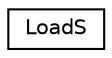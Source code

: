 digraph "Graphical Class Hierarchy"
{
 // LATEX_PDF_SIZE
  edge [fontname="Helvetica",fontsize="10",labelfontname="Helvetica",labelfontsize="10"];
  node [fontname="Helvetica",fontsize="10",shape=record];
  rankdir="LR";
  Node0 [label="LoadS",height=0.2,width=0.4,color="black", fillcolor="white", style="filled",URL="$struct_load_s.html",tooltip=" "];
}
